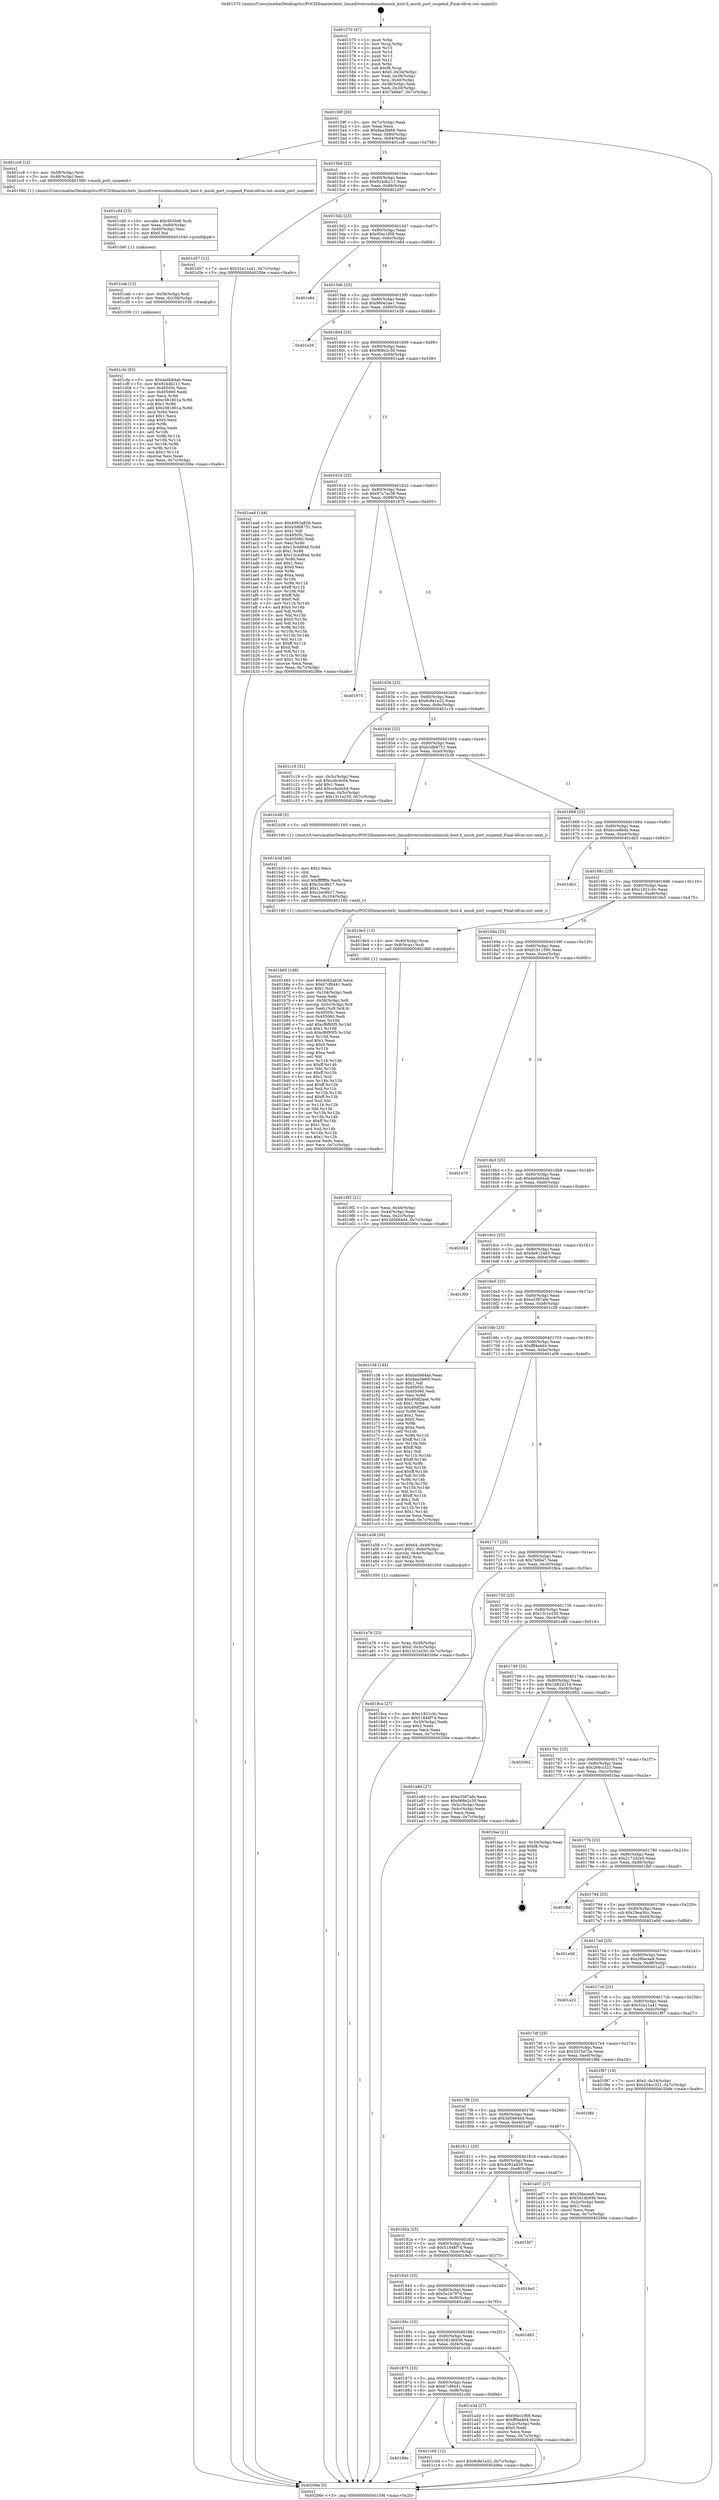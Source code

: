 digraph "0x401570" {
  label = "0x401570 (/mnt/c/Users/mathe/Desktop/tcc/POCII/binaries/extr_linuxdriversusbmusbmusb_host.h_musb_port_suspend_Final-ollvm.out::main(0))"
  labelloc = "t"
  node[shape=record]

  Entry [label="",width=0.3,height=0.3,shape=circle,fillcolor=black,style=filled]
  "0x40159f" [label="{
     0x40159f [26]\l
     | [instrs]\l
     &nbsp;&nbsp;0x40159f \<+3\>: mov -0x7c(%rbp),%eax\l
     &nbsp;&nbsp;0x4015a2 \<+2\>: mov %eax,%ecx\l
     &nbsp;&nbsp;0x4015a4 \<+6\>: sub $0x8aa3fe69,%ecx\l
     &nbsp;&nbsp;0x4015aa \<+3\>: mov %eax,-0x80(%rbp)\l
     &nbsp;&nbsp;0x4015ad \<+6\>: mov %ecx,-0x84(%rbp)\l
     &nbsp;&nbsp;0x4015b3 \<+6\>: je 0000000000401cc8 \<main+0x758\>\l
  }"]
  "0x401cc8" [label="{
     0x401cc8 [12]\l
     | [instrs]\l
     &nbsp;&nbsp;0x401cc8 \<+4\>: mov -0x58(%rbp),%rdi\l
     &nbsp;&nbsp;0x401ccc \<+3\>: mov -0x48(%rbp),%esi\l
     &nbsp;&nbsp;0x401ccf \<+5\>: call 0000000000401560 \<musb_port_suspend\>\l
     | [calls]\l
     &nbsp;&nbsp;0x401560 \{1\} (/mnt/c/Users/mathe/Desktop/tcc/POCII/binaries/extr_linuxdriversusbmusbmusb_host.h_musb_port_suspend_Final-ollvm.out::musb_port_suspend)\l
  }"]
  "0x4015b9" [label="{
     0x4015b9 [25]\l
     | [instrs]\l
     &nbsp;&nbsp;0x4015b9 \<+5\>: jmp 00000000004015be \<main+0x4e\>\l
     &nbsp;&nbsp;0x4015be \<+3\>: mov -0x80(%rbp),%eax\l
     &nbsp;&nbsp;0x4015c1 \<+5\>: sub $0x924db211,%eax\l
     &nbsp;&nbsp;0x4015c6 \<+6\>: mov %eax,-0x88(%rbp)\l
     &nbsp;&nbsp;0x4015cc \<+6\>: je 0000000000401d57 \<main+0x7e7\>\l
  }"]
  Exit [label="",width=0.3,height=0.3,shape=circle,fillcolor=black,style=filled,peripheries=2]
  "0x401d57" [label="{
     0x401d57 [12]\l
     | [instrs]\l
     &nbsp;&nbsp;0x401d57 \<+7\>: movl $0x32a11a41,-0x7c(%rbp)\l
     &nbsp;&nbsp;0x401d5e \<+5\>: jmp 000000000040206e \<main+0xafe\>\l
  }"]
  "0x4015d2" [label="{
     0x4015d2 [25]\l
     | [instrs]\l
     &nbsp;&nbsp;0x4015d2 \<+5\>: jmp 00000000004015d7 \<main+0x67\>\l
     &nbsp;&nbsp;0x4015d7 \<+3\>: mov -0x80(%rbp),%eax\l
     &nbsp;&nbsp;0x4015da \<+5\>: sub $0x95ec1f68,%eax\l
     &nbsp;&nbsp;0x4015df \<+6\>: mov %eax,-0x8c(%rbp)\l
     &nbsp;&nbsp;0x4015e5 \<+6\>: je 0000000000401e64 \<main+0x8f4\>\l
  }"]
  "0x401cfa" [label="{
     0x401cfa [93]\l
     | [instrs]\l
     &nbsp;&nbsp;0x401cfa \<+5\>: mov $0xda0b84ab,%eax\l
     &nbsp;&nbsp;0x401cff \<+5\>: mov $0x924db211,%esi\l
     &nbsp;&nbsp;0x401d04 \<+7\>: mov 0x40505c,%ecx\l
     &nbsp;&nbsp;0x401d0b \<+7\>: mov 0x405060,%edx\l
     &nbsp;&nbsp;0x401d12 \<+3\>: mov %ecx,%r8d\l
     &nbsp;&nbsp;0x401d15 \<+7\>: sub $0xc581801a,%r8d\l
     &nbsp;&nbsp;0x401d1c \<+4\>: sub $0x1,%r8d\l
     &nbsp;&nbsp;0x401d20 \<+7\>: add $0xc581801a,%r8d\l
     &nbsp;&nbsp;0x401d27 \<+4\>: imul %r8d,%ecx\l
     &nbsp;&nbsp;0x401d2b \<+3\>: and $0x1,%ecx\l
     &nbsp;&nbsp;0x401d2e \<+3\>: cmp $0x0,%ecx\l
     &nbsp;&nbsp;0x401d31 \<+4\>: sete %r9b\l
     &nbsp;&nbsp;0x401d35 \<+3\>: cmp $0xa,%edx\l
     &nbsp;&nbsp;0x401d38 \<+4\>: setl %r10b\l
     &nbsp;&nbsp;0x401d3c \<+3\>: mov %r9b,%r11b\l
     &nbsp;&nbsp;0x401d3f \<+3\>: and %r10b,%r11b\l
     &nbsp;&nbsp;0x401d42 \<+3\>: xor %r10b,%r9b\l
     &nbsp;&nbsp;0x401d45 \<+3\>: or %r9b,%r11b\l
     &nbsp;&nbsp;0x401d48 \<+4\>: test $0x1,%r11b\l
     &nbsp;&nbsp;0x401d4c \<+3\>: cmovne %esi,%eax\l
     &nbsp;&nbsp;0x401d4f \<+3\>: mov %eax,-0x7c(%rbp)\l
     &nbsp;&nbsp;0x401d52 \<+5\>: jmp 000000000040206e \<main+0xafe\>\l
  }"]
  "0x401e64" [label="{
     0x401e64\l
  }", style=dashed]
  "0x4015eb" [label="{
     0x4015eb [25]\l
     | [instrs]\l
     &nbsp;&nbsp;0x4015eb \<+5\>: jmp 00000000004015f0 \<main+0x80\>\l
     &nbsp;&nbsp;0x4015f0 \<+3\>: mov -0x80(%rbp),%eax\l
     &nbsp;&nbsp;0x4015f3 \<+5\>: sub $0x960e2ae1,%eax\l
     &nbsp;&nbsp;0x4015f8 \<+6\>: mov %eax,-0x90(%rbp)\l
     &nbsp;&nbsp;0x4015fe \<+6\>: je 0000000000401e26 \<main+0x8b6\>\l
  }"]
  "0x401ceb" [label="{
     0x401ceb [15]\l
     | [instrs]\l
     &nbsp;&nbsp;0x401ceb \<+4\>: mov -0x58(%rbp),%rdi\l
     &nbsp;&nbsp;0x401cef \<+6\>: mov %eax,-0x108(%rbp)\l
     &nbsp;&nbsp;0x401cf5 \<+5\>: call 0000000000401030 \<free@plt\>\l
     | [calls]\l
     &nbsp;&nbsp;0x401030 \{1\} (unknown)\l
  }"]
  "0x401e26" [label="{
     0x401e26\l
  }", style=dashed]
  "0x401604" [label="{
     0x401604 [25]\l
     | [instrs]\l
     &nbsp;&nbsp;0x401604 \<+5\>: jmp 0000000000401609 \<main+0x99\>\l
     &nbsp;&nbsp;0x401609 \<+3\>: mov -0x80(%rbp),%eax\l
     &nbsp;&nbsp;0x40160c \<+5\>: sub $0x968e2c30,%eax\l
     &nbsp;&nbsp;0x401611 \<+6\>: mov %eax,-0x94(%rbp)\l
     &nbsp;&nbsp;0x401617 \<+6\>: je 0000000000401aa8 \<main+0x538\>\l
  }"]
  "0x401cd4" [label="{
     0x401cd4 [23]\l
     | [instrs]\l
     &nbsp;&nbsp;0x401cd4 \<+10\>: movabs $0x4030d6,%rdi\l
     &nbsp;&nbsp;0x401cde \<+3\>: mov %eax,-0x60(%rbp)\l
     &nbsp;&nbsp;0x401ce1 \<+3\>: mov -0x60(%rbp),%esi\l
     &nbsp;&nbsp;0x401ce4 \<+2\>: mov $0x0,%al\l
     &nbsp;&nbsp;0x401ce6 \<+5\>: call 0000000000401040 \<printf@plt\>\l
     | [calls]\l
     &nbsp;&nbsp;0x401040 \{1\} (unknown)\l
  }"]
  "0x401aa8" [label="{
     0x401aa8 [144]\l
     | [instrs]\l
     &nbsp;&nbsp;0x401aa8 \<+5\>: mov $0x4092a828,%eax\l
     &nbsp;&nbsp;0x401aad \<+5\>: mov $0xb3db8751,%ecx\l
     &nbsp;&nbsp;0x401ab2 \<+2\>: mov $0x1,%dl\l
     &nbsp;&nbsp;0x401ab4 \<+7\>: mov 0x40505c,%esi\l
     &nbsp;&nbsp;0x401abb \<+7\>: mov 0x405060,%edi\l
     &nbsp;&nbsp;0x401ac2 \<+3\>: mov %esi,%r8d\l
     &nbsp;&nbsp;0x401ac5 \<+7\>: sub $0x13c4d94d,%r8d\l
     &nbsp;&nbsp;0x401acc \<+4\>: sub $0x1,%r8d\l
     &nbsp;&nbsp;0x401ad0 \<+7\>: add $0x13c4d94d,%r8d\l
     &nbsp;&nbsp;0x401ad7 \<+4\>: imul %r8d,%esi\l
     &nbsp;&nbsp;0x401adb \<+3\>: and $0x1,%esi\l
     &nbsp;&nbsp;0x401ade \<+3\>: cmp $0x0,%esi\l
     &nbsp;&nbsp;0x401ae1 \<+4\>: sete %r9b\l
     &nbsp;&nbsp;0x401ae5 \<+3\>: cmp $0xa,%edi\l
     &nbsp;&nbsp;0x401ae8 \<+4\>: setl %r10b\l
     &nbsp;&nbsp;0x401aec \<+3\>: mov %r9b,%r11b\l
     &nbsp;&nbsp;0x401aef \<+4\>: xor $0xff,%r11b\l
     &nbsp;&nbsp;0x401af3 \<+3\>: mov %r10b,%bl\l
     &nbsp;&nbsp;0x401af6 \<+3\>: xor $0xff,%bl\l
     &nbsp;&nbsp;0x401af9 \<+3\>: xor $0x0,%dl\l
     &nbsp;&nbsp;0x401afc \<+3\>: mov %r11b,%r14b\l
     &nbsp;&nbsp;0x401aff \<+4\>: and $0x0,%r14b\l
     &nbsp;&nbsp;0x401b03 \<+3\>: and %dl,%r9b\l
     &nbsp;&nbsp;0x401b06 \<+3\>: mov %bl,%r15b\l
     &nbsp;&nbsp;0x401b09 \<+4\>: and $0x0,%r15b\l
     &nbsp;&nbsp;0x401b0d \<+3\>: and %dl,%r10b\l
     &nbsp;&nbsp;0x401b10 \<+3\>: or %r9b,%r14b\l
     &nbsp;&nbsp;0x401b13 \<+3\>: or %r10b,%r15b\l
     &nbsp;&nbsp;0x401b16 \<+3\>: xor %r15b,%r14b\l
     &nbsp;&nbsp;0x401b19 \<+3\>: or %bl,%r11b\l
     &nbsp;&nbsp;0x401b1c \<+4\>: xor $0xff,%r11b\l
     &nbsp;&nbsp;0x401b20 \<+3\>: or $0x0,%dl\l
     &nbsp;&nbsp;0x401b23 \<+3\>: and %dl,%r11b\l
     &nbsp;&nbsp;0x401b26 \<+3\>: or %r11b,%r14b\l
     &nbsp;&nbsp;0x401b29 \<+4\>: test $0x1,%r14b\l
     &nbsp;&nbsp;0x401b2d \<+3\>: cmovne %ecx,%eax\l
     &nbsp;&nbsp;0x401b30 \<+3\>: mov %eax,-0x7c(%rbp)\l
     &nbsp;&nbsp;0x401b33 \<+5\>: jmp 000000000040206e \<main+0xafe\>\l
  }"]
  "0x40161d" [label="{
     0x40161d [25]\l
     | [instrs]\l
     &nbsp;&nbsp;0x40161d \<+5\>: jmp 0000000000401622 \<main+0xb2\>\l
     &nbsp;&nbsp;0x401622 \<+3\>: mov -0x80(%rbp),%eax\l
     &nbsp;&nbsp;0x401625 \<+5\>: sub $0x97e7ac38,%eax\l
     &nbsp;&nbsp;0x40162a \<+6\>: mov %eax,-0x98(%rbp)\l
     &nbsp;&nbsp;0x401630 \<+6\>: je 0000000000401975 \<main+0x405\>\l
  }"]
  "0x40188e" [label="{
     0x40188e\l
  }", style=dashed]
  "0x401975" [label="{
     0x401975\l
  }", style=dashed]
  "0x401636" [label="{
     0x401636 [25]\l
     | [instrs]\l
     &nbsp;&nbsp;0x401636 \<+5\>: jmp 000000000040163b \<main+0xcb\>\l
     &nbsp;&nbsp;0x40163b \<+3\>: mov -0x80(%rbp),%eax\l
     &nbsp;&nbsp;0x40163e \<+5\>: sub $0x9c9e1e22,%eax\l
     &nbsp;&nbsp;0x401643 \<+6\>: mov %eax,-0x9c(%rbp)\l
     &nbsp;&nbsp;0x401649 \<+6\>: je 0000000000401c19 \<main+0x6a9\>\l
  }"]
  "0x401c0d" [label="{
     0x401c0d [12]\l
     | [instrs]\l
     &nbsp;&nbsp;0x401c0d \<+7\>: movl $0x9c9e1e22,-0x7c(%rbp)\l
     &nbsp;&nbsp;0x401c14 \<+5\>: jmp 000000000040206e \<main+0xafe\>\l
  }"]
  "0x401c19" [label="{
     0x401c19 [31]\l
     | [instrs]\l
     &nbsp;&nbsp;0x401c19 \<+3\>: mov -0x5c(%rbp),%eax\l
     &nbsp;&nbsp;0x401c1c \<+5\>: sub $0xccbcdc64,%eax\l
     &nbsp;&nbsp;0x401c21 \<+3\>: add $0x1,%eax\l
     &nbsp;&nbsp;0x401c24 \<+5\>: add $0xccbcdc64,%eax\l
     &nbsp;&nbsp;0x401c29 \<+3\>: mov %eax,-0x5c(%rbp)\l
     &nbsp;&nbsp;0x401c2c \<+7\>: movl $0x13c1e250,-0x7c(%rbp)\l
     &nbsp;&nbsp;0x401c33 \<+5\>: jmp 000000000040206e \<main+0xafe\>\l
  }"]
  "0x40164f" [label="{
     0x40164f [25]\l
     | [instrs]\l
     &nbsp;&nbsp;0x40164f \<+5\>: jmp 0000000000401654 \<main+0xe4\>\l
     &nbsp;&nbsp;0x401654 \<+3\>: mov -0x80(%rbp),%eax\l
     &nbsp;&nbsp;0x401657 \<+5\>: sub $0xb3db8751,%eax\l
     &nbsp;&nbsp;0x40165c \<+6\>: mov %eax,-0xa0(%rbp)\l
     &nbsp;&nbsp;0x401662 \<+6\>: je 0000000000401b38 \<main+0x5c8\>\l
  }"]
  "0x401b65" [label="{
     0x401b65 [168]\l
     | [instrs]\l
     &nbsp;&nbsp;0x401b65 \<+5\>: mov $0x4092a828,%ecx\l
     &nbsp;&nbsp;0x401b6a \<+5\>: mov $0x67cf6441,%edx\l
     &nbsp;&nbsp;0x401b6f \<+3\>: mov $0x1,%sil\l
     &nbsp;&nbsp;0x401b72 \<+6\>: mov -0x104(%rbp),%edi\l
     &nbsp;&nbsp;0x401b78 \<+3\>: imul %eax,%edi\l
     &nbsp;&nbsp;0x401b7b \<+4\>: mov -0x58(%rbp),%r8\l
     &nbsp;&nbsp;0x401b7f \<+4\>: movslq -0x5c(%rbp),%r9\l
     &nbsp;&nbsp;0x401b83 \<+4\>: mov %edi,(%r8,%r9,4)\l
     &nbsp;&nbsp;0x401b87 \<+7\>: mov 0x40505c,%eax\l
     &nbsp;&nbsp;0x401b8e \<+7\>: mov 0x405060,%edi\l
     &nbsp;&nbsp;0x401b95 \<+3\>: mov %eax,%r10d\l
     &nbsp;&nbsp;0x401b98 \<+7\>: add $0xcf6f95f5,%r10d\l
     &nbsp;&nbsp;0x401b9f \<+4\>: sub $0x1,%r10d\l
     &nbsp;&nbsp;0x401ba3 \<+7\>: sub $0xcf6f95f5,%r10d\l
     &nbsp;&nbsp;0x401baa \<+4\>: imul %r10d,%eax\l
     &nbsp;&nbsp;0x401bae \<+3\>: and $0x1,%eax\l
     &nbsp;&nbsp;0x401bb1 \<+3\>: cmp $0x0,%eax\l
     &nbsp;&nbsp;0x401bb4 \<+4\>: sete %r11b\l
     &nbsp;&nbsp;0x401bb8 \<+3\>: cmp $0xa,%edi\l
     &nbsp;&nbsp;0x401bbb \<+3\>: setl %bl\l
     &nbsp;&nbsp;0x401bbe \<+3\>: mov %r11b,%r14b\l
     &nbsp;&nbsp;0x401bc1 \<+4\>: xor $0xff,%r14b\l
     &nbsp;&nbsp;0x401bc5 \<+3\>: mov %bl,%r15b\l
     &nbsp;&nbsp;0x401bc8 \<+4\>: xor $0xff,%r15b\l
     &nbsp;&nbsp;0x401bcc \<+4\>: xor $0x1,%sil\l
     &nbsp;&nbsp;0x401bd0 \<+3\>: mov %r14b,%r12b\l
     &nbsp;&nbsp;0x401bd3 \<+4\>: and $0xff,%r12b\l
     &nbsp;&nbsp;0x401bd7 \<+3\>: and %sil,%r11b\l
     &nbsp;&nbsp;0x401bda \<+3\>: mov %r15b,%r13b\l
     &nbsp;&nbsp;0x401bdd \<+4\>: and $0xff,%r13b\l
     &nbsp;&nbsp;0x401be1 \<+3\>: and %sil,%bl\l
     &nbsp;&nbsp;0x401be4 \<+3\>: or %r11b,%r12b\l
     &nbsp;&nbsp;0x401be7 \<+3\>: or %bl,%r13b\l
     &nbsp;&nbsp;0x401bea \<+3\>: xor %r13b,%r12b\l
     &nbsp;&nbsp;0x401bed \<+3\>: or %r15b,%r14b\l
     &nbsp;&nbsp;0x401bf0 \<+4\>: xor $0xff,%r14b\l
     &nbsp;&nbsp;0x401bf4 \<+4\>: or $0x1,%sil\l
     &nbsp;&nbsp;0x401bf8 \<+3\>: and %sil,%r14b\l
     &nbsp;&nbsp;0x401bfb \<+3\>: or %r14b,%r12b\l
     &nbsp;&nbsp;0x401bfe \<+4\>: test $0x1,%r12b\l
     &nbsp;&nbsp;0x401c02 \<+3\>: cmovne %edx,%ecx\l
     &nbsp;&nbsp;0x401c05 \<+3\>: mov %ecx,-0x7c(%rbp)\l
     &nbsp;&nbsp;0x401c08 \<+5\>: jmp 000000000040206e \<main+0xafe\>\l
  }"]
  "0x401b38" [label="{
     0x401b38 [5]\l
     | [instrs]\l
     &nbsp;&nbsp;0x401b38 \<+5\>: call 0000000000401160 \<next_i\>\l
     | [calls]\l
     &nbsp;&nbsp;0x401160 \{1\} (/mnt/c/Users/mathe/Desktop/tcc/POCII/binaries/extr_linuxdriversusbmusbmusb_host.h_musb_port_suspend_Final-ollvm.out::next_i)\l
  }"]
  "0x401668" [label="{
     0x401668 [25]\l
     | [instrs]\l
     &nbsp;&nbsp;0x401668 \<+5\>: jmp 000000000040166d \<main+0xfd\>\l
     &nbsp;&nbsp;0x40166d \<+3\>: mov -0x80(%rbp),%eax\l
     &nbsp;&nbsp;0x401670 \<+5\>: sub $0xbcce8bda,%eax\l
     &nbsp;&nbsp;0x401675 \<+6\>: mov %eax,-0xa4(%rbp)\l
     &nbsp;&nbsp;0x40167b \<+6\>: je 0000000000401db3 \<main+0x843\>\l
  }"]
  "0x401b3d" [label="{
     0x401b3d [40]\l
     | [instrs]\l
     &nbsp;&nbsp;0x401b3d \<+5\>: mov $0x2,%ecx\l
     &nbsp;&nbsp;0x401b42 \<+1\>: cltd\l
     &nbsp;&nbsp;0x401b43 \<+2\>: idiv %ecx\l
     &nbsp;&nbsp;0x401b45 \<+6\>: imul $0xfffffffe,%edx,%ecx\l
     &nbsp;&nbsp;0x401b4b \<+6\>: sub $0xc2ec8b17,%ecx\l
     &nbsp;&nbsp;0x401b51 \<+3\>: add $0x1,%ecx\l
     &nbsp;&nbsp;0x401b54 \<+6\>: add $0xc2ec8b17,%ecx\l
     &nbsp;&nbsp;0x401b5a \<+6\>: mov %ecx,-0x104(%rbp)\l
     &nbsp;&nbsp;0x401b60 \<+5\>: call 0000000000401160 \<next_i\>\l
     | [calls]\l
     &nbsp;&nbsp;0x401160 \{1\} (/mnt/c/Users/mathe/Desktop/tcc/POCII/binaries/extr_linuxdriversusbmusbmusb_host.h_musb_port_suspend_Final-ollvm.out::next_i)\l
  }"]
  "0x401db3" [label="{
     0x401db3\l
  }", style=dashed]
  "0x401681" [label="{
     0x401681 [25]\l
     | [instrs]\l
     &nbsp;&nbsp;0x401681 \<+5\>: jmp 0000000000401686 \<main+0x116\>\l
     &nbsp;&nbsp;0x401686 \<+3\>: mov -0x80(%rbp),%eax\l
     &nbsp;&nbsp;0x401689 \<+5\>: sub $0xc1821c0c,%eax\l
     &nbsp;&nbsp;0x40168e \<+6\>: mov %eax,-0xa8(%rbp)\l
     &nbsp;&nbsp;0x401694 \<+6\>: je 00000000004019e5 \<main+0x475\>\l
  }"]
  "0x401a76" [label="{
     0x401a76 [23]\l
     | [instrs]\l
     &nbsp;&nbsp;0x401a76 \<+4\>: mov %rax,-0x58(%rbp)\l
     &nbsp;&nbsp;0x401a7a \<+7\>: movl $0x0,-0x5c(%rbp)\l
     &nbsp;&nbsp;0x401a81 \<+7\>: movl $0x13c1e250,-0x7c(%rbp)\l
     &nbsp;&nbsp;0x401a88 \<+5\>: jmp 000000000040206e \<main+0xafe\>\l
  }"]
  "0x4019e5" [label="{
     0x4019e5 [13]\l
     | [instrs]\l
     &nbsp;&nbsp;0x4019e5 \<+4\>: mov -0x40(%rbp),%rax\l
     &nbsp;&nbsp;0x4019e9 \<+4\>: mov 0x8(%rax),%rdi\l
     &nbsp;&nbsp;0x4019ed \<+5\>: call 0000000000401060 \<atoi@plt\>\l
     | [calls]\l
     &nbsp;&nbsp;0x401060 \{1\} (unknown)\l
  }"]
  "0x40169a" [label="{
     0x40169a [25]\l
     | [instrs]\l
     &nbsp;&nbsp;0x40169a \<+5\>: jmp 000000000040169f \<main+0x12f\>\l
     &nbsp;&nbsp;0x40169f \<+3\>: mov -0x80(%rbp),%eax\l
     &nbsp;&nbsp;0x4016a2 \<+5\>: sub $0xd1b11590,%eax\l
     &nbsp;&nbsp;0x4016a7 \<+6\>: mov %eax,-0xac(%rbp)\l
     &nbsp;&nbsp;0x4016ad \<+6\>: je 0000000000401e70 \<main+0x900\>\l
  }"]
  "0x401875" [label="{
     0x401875 [25]\l
     | [instrs]\l
     &nbsp;&nbsp;0x401875 \<+5\>: jmp 000000000040187a \<main+0x30a\>\l
     &nbsp;&nbsp;0x40187a \<+3\>: mov -0x80(%rbp),%eax\l
     &nbsp;&nbsp;0x40187d \<+5\>: sub $0x67cf6441,%eax\l
     &nbsp;&nbsp;0x401882 \<+6\>: mov %eax,-0xf8(%rbp)\l
     &nbsp;&nbsp;0x401888 \<+6\>: je 0000000000401c0d \<main+0x69d\>\l
  }"]
  "0x401e70" [label="{
     0x401e70\l
  }", style=dashed]
  "0x4016b3" [label="{
     0x4016b3 [25]\l
     | [instrs]\l
     &nbsp;&nbsp;0x4016b3 \<+5\>: jmp 00000000004016b8 \<main+0x148\>\l
     &nbsp;&nbsp;0x4016b8 \<+3\>: mov -0x80(%rbp),%eax\l
     &nbsp;&nbsp;0x4016bb \<+5\>: sub $0xda0b84ab,%eax\l
     &nbsp;&nbsp;0x4016c0 \<+6\>: mov %eax,-0xb0(%rbp)\l
     &nbsp;&nbsp;0x4016c6 \<+6\>: je 0000000000402024 \<main+0xab4\>\l
  }"]
  "0x401a3d" [label="{
     0x401a3d [27]\l
     | [instrs]\l
     &nbsp;&nbsp;0x401a3d \<+5\>: mov $0x95ec1f68,%eax\l
     &nbsp;&nbsp;0x401a42 \<+5\>: mov $0xfff4e4d4,%ecx\l
     &nbsp;&nbsp;0x401a47 \<+3\>: mov -0x2c(%rbp),%edx\l
     &nbsp;&nbsp;0x401a4a \<+3\>: cmp $0x0,%edx\l
     &nbsp;&nbsp;0x401a4d \<+3\>: cmove %ecx,%eax\l
     &nbsp;&nbsp;0x401a50 \<+3\>: mov %eax,-0x7c(%rbp)\l
     &nbsp;&nbsp;0x401a53 \<+5\>: jmp 000000000040206e \<main+0xafe\>\l
  }"]
  "0x402024" [label="{
     0x402024\l
  }", style=dashed]
  "0x4016cc" [label="{
     0x4016cc [25]\l
     | [instrs]\l
     &nbsp;&nbsp;0x4016cc \<+5\>: jmp 00000000004016d1 \<main+0x161\>\l
     &nbsp;&nbsp;0x4016d1 \<+3\>: mov -0x80(%rbp),%eax\l
     &nbsp;&nbsp;0x4016d4 \<+5\>: sub $0xde612463,%eax\l
     &nbsp;&nbsp;0x4016d9 \<+6\>: mov %eax,-0xb4(%rbp)\l
     &nbsp;&nbsp;0x4016df \<+6\>: je 0000000000401f00 \<main+0x990\>\l
  }"]
  "0x40185c" [label="{
     0x40185c [25]\l
     | [instrs]\l
     &nbsp;&nbsp;0x40185c \<+5\>: jmp 0000000000401861 \<main+0x2f1\>\l
     &nbsp;&nbsp;0x401861 \<+3\>: mov -0x80(%rbp),%eax\l
     &nbsp;&nbsp;0x401864 \<+5\>: sub $0x5d1db936,%eax\l
     &nbsp;&nbsp;0x401869 \<+6\>: mov %eax,-0xf4(%rbp)\l
     &nbsp;&nbsp;0x40186f \<+6\>: je 0000000000401a3d \<main+0x4cd\>\l
  }"]
  "0x401f00" [label="{
     0x401f00\l
  }", style=dashed]
  "0x4016e5" [label="{
     0x4016e5 [25]\l
     | [instrs]\l
     &nbsp;&nbsp;0x4016e5 \<+5\>: jmp 00000000004016ea \<main+0x17a\>\l
     &nbsp;&nbsp;0x4016ea \<+3\>: mov -0x80(%rbp),%eax\l
     &nbsp;&nbsp;0x4016ed \<+5\>: sub $0xe3387afe,%eax\l
     &nbsp;&nbsp;0x4016f2 \<+6\>: mov %eax,-0xb8(%rbp)\l
     &nbsp;&nbsp;0x4016f8 \<+6\>: je 0000000000401c38 \<main+0x6c8\>\l
  }"]
  "0x401d63" [label="{
     0x401d63\l
  }", style=dashed]
  "0x401c38" [label="{
     0x401c38 [144]\l
     | [instrs]\l
     &nbsp;&nbsp;0x401c38 \<+5\>: mov $0xda0b84ab,%eax\l
     &nbsp;&nbsp;0x401c3d \<+5\>: mov $0x8aa3fe69,%ecx\l
     &nbsp;&nbsp;0x401c42 \<+2\>: mov $0x1,%dl\l
     &nbsp;&nbsp;0x401c44 \<+7\>: mov 0x40505c,%esi\l
     &nbsp;&nbsp;0x401c4b \<+7\>: mov 0x405060,%edi\l
     &nbsp;&nbsp;0x401c52 \<+3\>: mov %esi,%r8d\l
     &nbsp;&nbsp;0x401c55 \<+7\>: add $0xd0df2aeb,%r8d\l
     &nbsp;&nbsp;0x401c5c \<+4\>: sub $0x1,%r8d\l
     &nbsp;&nbsp;0x401c60 \<+7\>: sub $0xd0df2aeb,%r8d\l
     &nbsp;&nbsp;0x401c67 \<+4\>: imul %r8d,%esi\l
     &nbsp;&nbsp;0x401c6b \<+3\>: and $0x1,%esi\l
     &nbsp;&nbsp;0x401c6e \<+3\>: cmp $0x0,%esi\l
     &nbsp;&nbsp;0x401c71 \<+4\>: sete %r9b\l
     &nbsp;&nbsp;0x401c75 \<+3\>: cmp $0xa,%edi\l
     &nbsp;&nbsp;0x401c78 \<+4\>: setl %r10b\l
     &nbsp;&nbsp;0x401c7c \<+3\>: mov %r9b,%r11b\l
     &nbsp;&nbsp;0x401c7f \<+4\>: xor $0xff,%r11b\l
     &nbsp;&nbsp;0x401c83 \<+3\>: mov %r10b,%bl\l
     &nbsp;&nbsp;0x401c86 \<+3\>: xor $0xff,%bl\l
     &nbsp;&nbsp;0x401c89 \<+3\>: xor $0x1,%dl\l
     &nbsp;&nbsp;0x401c8c \<+3\>: mov %r11b,%r14b\l
     &nbsp;&nbsp;0x401c8f \<+4\>: and $0xff,%r14b\l
     &nbsp;&nbsp;0x401c93 \<+3\>: and %dl,%r9b\l
     &nbsp;&nbsp;0x401c96 \<+3\>: mov %bl,%r15b\l
     &nbsp;&nbsp;0x401c99 \<+4\>: and $0xff,%r15b\l
     &nbsp;&nbsp;0x401c9d \<+3\>: and %dl,%r10b\l
     &nbsp;&nbsp;0x401ca0 \<+3\>: or %r9b,%r14b\l
     &nbsp;&nbsp;0x401ca3 \<+3\>: or %r10b,%r15b\l
     &nbsp;&nbsp;0x401ca6 \<+3\>: xor %r15b,%r14b\l
     &nbsp;&nbsp;0x401ca9 \<+3\>: or %bl,%r11b\l
     &nbsp;&nbsp;0x401cac \<+4\>: xor $0xff,%r11b\l
     &nbsp;&nbsp;0x401cb0 \<+3\>: or $0x1,%dl\l
     &nbsp;&nbsp;0x401cb3 \<+3\>: and %dl,%r11b\l
     &nbsp;&nbsp;0x401cb6 \<+3\>: or %r11b,%r14b\l
     &nbsp;&nbsp;0x401cb9 \<+4\>: test $0x1,%r14b\l
     &nbsp;&nbsp;0x401cbd \<+3\>: cmovne %ecx,%eax\l
     &nbsp;&nbsp;0x401cc0 \<+3\>: mov %eax,-0x7c(%rbp)\l
     &nbsp;&nbsp;0x401cc3 \<+5\>: jmp 000000000040206e \<main+0xafe\>\l
  }"]
  "0x4016fe" [label="{
     0x4016fe [25]\l
     | [instrs]\l
     &nbsp;&nbsp;0x4016fe \<+5\>: jmp 0000000000401703 \<main+0x193\>\l
     &nbsp;&nbsp;0x401703 \<+3\>: mov -0x80(%rbp),%eax\l
     &nbsp;&nbsp;0x401706 \<+5\>: sub $0xfff4e4d4,%eax\l
     &nbsp;&nbsp;0x40170b \<+6\>: mov %eax,-0xbc(%rbp)\l
     &nbsp;&nbsp;0x401711 \<+6\>: je 0000000000401a58 \<main+0x4e8\>\l
  }"]
  "0x401843" [label="{
     0x401843 [25]\l
     | [instrs]\l
     &nbsp;&nbsp;0x401843 \<+5\>: jmp 0000000000401848 \<main+0x2d8\>\l
     &nbsp;&nbsp;0x401848 \<+3\>: mov -0x80(%rbp),%eax\l
     &nbsp;&nbsp;0x40184b \<+5\>: sub $0x5a1b7970,%eax\l
     &nbsp;&nbsp;0x401850 \<+6\>: mov %eax,-0xf0(%rbp)\l
     &nbsp;&nbsp;0x401856 \<+6\>: je 0000000000401d63 \<main+0x7f3\>\l
  }"]
  "0x401a58" [label="{
     0x401a58 [30]\l
     | [instrs]\l
     &nbsp;&nbsp;0x401a58 \<+7\>: movl $0x64,-0x48(%rbp)\l
     &nbsp;&nbsp;0x401a5f \<+7\>: movl $0x1,-0x4c(%rbp)\l
     &nbsp;&nbsp;0x401a66 \<+4\>: movslq -0x4c(%rbp),%rax\l
     &nbsp;&nbsp;0x401a6a \<+4\>: shl $0x2,%rax\l
     &nbsp;&nbsp;0x401a6e \<+3\>: mov %rax,%rdi\l
     &nbsp;&nbsp;0x401a71 \<+5\>: call 0000000000401050 \<malloc@plt\>\l
     | [calls]\l
     &nbsp;&nbsp;0x401050 \{1\} (unknown)\l
  }"]
  "0x401717" [label="{
     0x401717 [25]\l
     | [instrs]\l
     &nbsp;&nbsp;0x401717 \<+5\>: jmp 000000000040171c \<main+0x1ac\>\l
     &nbsp;&nbsp;0x40171c \<+3\>: mov -0x80(%rbp),%eax\l
     &nbsp;&nbsp;0x40171f \<+5\>: sub $0x7b6be7,%eax\l
     &nbsp;&nbsp;0x401724 \<+6\>: mov %eax,-0xc0(%rbp)\l
     &nbsp;&nbsp;0x40172a \<+6\>: je 00000000004018ca \<main+0x35a\>\l
  }"]
  "0x4018e5" [label="{
     0x4018e5\l
  }", style=dashed]
  "0x4018ca" [label="{
     0x4018ca [27]\l
     | [instrs]\l
     &nbsp;&nbsp;0x4018ca \<+5\>: mov $0xc1821c0c,%eax\l
     &nbsp;&nbsp;0x4018cf \<+5\>: mov $0x51848f74,%ecx\l
     &nbsp;&nbsp;0x4018d4 \<+3\>: mov -0x30(%rbp),%edx\l
     &nbsp;&nbsp;0x4018d7 \<+3\>: cmp $0x2,%edx\l
     &nbsp;&nbsp;0x4018da \<+3\>: cmovne %ecx,%eax\l
     &nbsp;&nbsp;0x4018dd \<+3\>: mov %eax,-0x7c(%rbp)\l
     &nbsp;&nbsp;0x4018e0 \<+5\>: jmp 000000000040206e \<main+0xafe\>\l
  }"]
  "0x401730" [label="{
     0x401730 [25]\l
     | [instrs]\l
     &nbsp;&nbsp;0x401730 \<+5\>: jmp 0000000000401735 \<main+0x1c5\>\l
     &nbsp;&nbsp;0x401735 \<+3\>: mov -0x80(%rbp),%eax\l
     &nbsp;&nbsp;0x401738 \<+5\>: sub $0x13c1e250,%eax\l
     &nbsp;&nbsp;0x40173d \<+6\>: mov %eax,-0xc4(%rbp)\l
     &nbsp;&nbsp;0x401743 \<+6\>: je 0000000000401a8d \<main+0x51d\>\l
  }"]
  "0x40206e" [label="{
     0x40206e [5]\l
     | [instrs]\l
     &nbsp;&nbsp;0x40206e \<+5\>: jmp 000000000040159f \<main+0x2f\>\l
  }"]
  "0x401570" [label="{
     0x401570 [47]\l
     | [instrs]\l
     &nbsp;&nbsp;0x401570 \<+1\>: push %rbp\l
     &nbsp;&nbsp;0x401571 \<+3\>: mov %rsp,%rbp\l
     &nbsp;&nbsp;0x401574 \<+2\>: push %r15\l
     &nbsp;&nbsp;0x401576 \<+2\>: push %r14\l
     &nbsp;&nbsp;0x401578 \<+2\>: push %r13\l
     &nbsp;&nbsp;0x40157a \<+2\>: push %r12\l
     &nbsp;&nbsp;0x40157c \<+1\>: push %rbx\l
     &nbsp;&nbsp;0x40157d \<+7\>: sub $0xf8,%rsp\l
     &nbsp;&nbsp;0x401584 \<+7\>: movl $0x0,-0x34(%rbp)\l
     &nbsp;&nbsp;0x40158b \<+3\>: mov %edi,-0x38(%rbp)\l
     &nbsp;&nbsp;0x40158e \<+4\>: mov %rsi,-0x40(%rbp)\l
     &nbsp;&nbsp;0x401592 \<+3\>: mov -0x38(%rbp),%edi\l
     &nbsp;&nbsp;0x401595 \<+3\>: mov %edi,-0x30(%rbp)\l
     &nbsp;&nbsp;0x401598 \<+7\>: movl $0x7b6be7,-0x7c(%rbp)\l
  }"]
  "0x4019f2" [label="{
     0x4019f2 [21]\l
     | [instrs]\l
     &nbsp;&nbsp;0x4019f2 \<+3\>: mov %eax,-0x44(%rbp)\l
     &nbsp;&nbsp;0x4019f5 \<+3\>: mov -0x44(%rbp),%eax\l
     &nbsp;&nbsp;0x4019f8 \<+3\>: mov %eax,-0x2c(%rbp)\l
     &nbsp;&nbsp;0x4019fb \<+7\>: movl $0x3d5664d4,-0x7c(%rbp)\l
     &nbsp;&nbsp;0x401a02 \<+5\>: jmp 000000000040206e \<main+0xafe\>\l
  }"]
  "0x40182a" [label="{
     0x40182a [25]\l
     | [instrs]\l
     &nbsp;&nbsp;0x40182a \<+5\>: jmp 000000000040182f \<main+0x2bf\>\l
     &nbsp;&nbsp;0x40182f \<+3\>: mov -0x80(%rbp),%eax\l
     &nbsp;&nbsp;0x401832 \<+5\>: sub $0x51848f74,%eax\l
     &nbsp;&nbsp;0x401837 \<+6\>: mov %eax,-0xec(%rbp)\l
     &nbsp;&nbsp;0x40183d \<+6\>: je 00000000004018e5 \<main+0x375\>\l
  }"]
  "0x401a8d" [label="{
     0x401a8d [27]\l
     | [instrs]\l
     &nbsp;&nbsp;0x401a8d \<+5\>: mov $0xe3387afe,%eax\l
     &nbsp;&nbsp;0x401a92 \<+5\>: mov $0x968e2c30,%ecx\l
     &nbsp;&nbsp;0x401a97 \<+3\>: mov -0x5c(%rbp),%edx\l
     &nbsp;&nbsp;0x401a9a \<+3\>: cmp -0x4c(%rbp),%edx\l
     &nbsp;&nbsp;0x401a9d \<+3\>: cmovl %ecx,%eax\l
     &nbsp;&nbsp;0x401aa0 \<+3\>: mov %eax,-0x7c(%rbp)\l
     &nbsp;&nbsp;0x401aa3 \<+5\>: jmp 000000000040206e \<main+0xafe\>\l
  }"]
  "0x401749" [label="{
     0x401749 [25]\l
     | [instrs]\l
     &nbsp;&nbsp;0x401749 \<+5\>: jmp 000000000040174e \<main+0x1de\>\l
     &nbsp;&nbsp;0x40174e \<+3\>: mov -0x80(%rbp),%eax\l
     &nbsp;&nbsp;0x401751 \<+5\>: sub $0x1b82d154,%eax\l
     &nbsp;&nbsp;0x401756 \<+6\>: mov %eax,-0xc8(%rbp)\l
     &nbsp;&nbsp;0x40175c \<+6\>: je 0000000000402062 \<main+0xaf2\>\l
  }"]
  "0x401fd7" [label="{
     0x401fd7\l
  }", style=dashed]
  "0x402062" [label="{
     0x402062\l
  }", style=dashed]
  "0x401762" [label="{
     0x401762 [25]\l
     | [instrs]\l
     &nbsp;&nbsp;0x401762 \<+5\>: jmp 0000000000401767 \<main+0x1f7\>\l
     &nbsp;&nbsp;0x401767 \<+3\>: mov -0x80(%rbp),%eax\l
     &nbsp;&nbsp;0x40176a \<+5\>: sub $0x204cc321,%eax\l
     &nbsp;&nbsp;0x40176f \<+6\>: mov %eax,-0xcc(%rbp)\l
     &nbsp;&nbsp;0x401775 \<+6\>: je 0000000000401faa \<main+0xa3a\>\l
  }"]
  "0x401811" [label="{
     0x401811 [25]\l
     | [instrs]\l
     &nbsp;&nbsp;0x401811 \<+5\>: jmp 0000000000401816 \<main+0x2a6\>\l
     &nbsp;&nbsp;0x401816 \<+3\>: mov -0x80(%rbp),%eax\l
     &nbsp;&nbsp;0x401819 \<+5\>: sub $0x4092a828,%eax\l
     &nbsp;&nbsp;0x40181e \<+6\>: mov %eax,-0xe8(%rbp)\l
     &nbsp;&nbsp;0x401824 \<+6\>: je 0000000000401fd7 \<main+0xa67\>\l
  }"]
  "0x401faa" [label="{
     0x401faa [21]\l
     | [instrs]\l
     &nbsp;&nbsp;0x401faa \<+3\>: mov -0x34(%rbp),%eax\l
     &nbsp;&nbsp;0x401fad \<+7\>: add $0xf8,%rsp\l
     &nbsp;&nbsp;0x401fb4 \<+1\>: pop %rbx\l
     &nbsp;&nbsp;0x401fb5 \<+2\>: pop %r12\l
     &nbsp;&nbsp;0x401fb7 \<+2\>: pop %r13\l
     &nbsp;&nbsp;0x401fb9 \<+2\>: pop %r14\l
     &nbsp;&nbsp;0x401fbb \<+2\>: pop %r15\l
     &nbsp;&nbsp;0x401fbd \<+1\>: pop %rbp\l
     &nbsp;&nbsp;0x401fbe \<+1\>: ret\l
  }"]
  "0x40177b" [label="{
     0x40177b [25]\l
     | [instrs]\l
     &nbsp;&nbsp;0x40177b \<+5\>: jmp 0000000000401780 \<main+0x210\>\l
     &nbsp;&nbsp;0x401780 \<+3\>: mov -0x80(%rbp),%eax\l
     &nbsp;&nbsp;0x401783 \<+5\>: sub $0x2172d2e0,%eax\l
     &nbsp;&nbsp;0x401788 \<+6\>: mov %eax,-0xd0(%rbp)\l
     &nbsp;&nbsp;0x40178e \<+6\>: je 0000000000401fbf \<main+0xa4f\>\l
  }"]
  "0x401a07" [label="{
     0x401a07 [27]\l
     | [instrs]\l
     &nbsp;&nbsp;0x401a07 \<+5\>: mov $0x2fdacaa9,%eax\l
     &nbsp;&nbsp;0x401a0c \<+5\>: mov $0x5d1db936,%ecx\l
     &nbsp;&nbsp;0x401a11 \<+3\>: mov -0x2c(%rbp),%edx\l
     &nbsp;&nbsp;0x401a14 \<+3\>: cmp $0x1,%edx\l
     &nbsp;&nbsp;0x401a17 \<+3\>: cmovl %ecx,%eax\l
     &nbsp;&nbsp;0x401a1a \<+3\>: mov %eax,-0x7c(%rbp)\l
     &nbsp;&nbsp;0x401a1d \<+5\>: jmp 000000000040206e \<main+0xafe\>\l
  }"]
  "0x401fbf" [label="{
     0x401fbf\l
  }", style=dashed]
  "0x401794" [label="{
     0x401794 [25]\l
     | [instrs]\l
     &nbsp;&nbsp;0x401794 \<+5\>: jmp 0000000000401799 \<main+0x229\>\l
     &nbsp;&nbsp;0x401799 \<+3\>: mov -0x80(%rbp),%eax\l
     &nbsp;&nbsp;0x40179c \<+5\>: sub $0x29ea5fcc,%eax\l
     &nbsp;&nbsp;0x4017a1 \<+6\>: mov %eax,-0xd4(%rbp)\l
     &nbsp;&nbsp;0x4017a7 \<+6\>: je 0000000000401e0d \<main+0x89d\>\l
  }"]
  "0x4017f8" [label="{
     0x4017f8 [25]\l
     | [instrs]\l
     &nbsp;&nbsp;0x4017f8 \<+5\>: jmp 00000000004017fd \<main+0x28d\>\l
     &nbsp;&nbsp;0x4017fd \<+3\>: mov -0x80(%rbp),%eax\l
     &nbsp;&nbsp;0x401800 \<+5\>: sub $0x3d5664d4,%eax\l
     &nbsp;&nbsp;0x401805 \<+6\>: mov %eax,-0xe4(%rbp)\l
     &nbsp;&nbsp;0x40180b \<+6\>: je 0000000000401a07 \<main+0x497\>\l
  }"]
  "0x401e0d" [label="{
     0x401e0d\l
  }", style=dashed]
  "0x4017ad" [label="{
     0x4017ad [25]\l
     | [instrs]\l
     &nbsp;&nbsp;0x4017ad \<+5\>: jmp 00000000004017b2 \<main+0x242\>\l
     &nbsp;&nbsp;0x4017b2 \<+3\>: mov -0x80(%rbp),%eax\l
     &nbsp;&nbsp;0x4017b5 \<+5\>: sub $0x2fdacaa9,%eax\l
     &nbsp;&nbsp;0x4017ba \<+6\>: mov %eax,-0xd8(%rbp)\l
     &nbsp;&nbsp;0x4017c0 \<+6\>: je 0000000000401a22 \<main+0x4b2\>\l
  }"]
  "0x401f8b" [label="{
     0x401f8b\l
  }", style=dashed]
  "0x401a22" [label="{
     0x401a22\l
  }", style=dashed]
  "0x4017c6" [label="{
     0x4017c6 [25]\l
     | [instrs]\l
     &nbsp;&nbsp;0x4017c6 \<+5\>: jmp 00000000004017cb \<main+0x25b\>\l
     &nbsp;&nbsp;0x4017cb \<+3\>: mov -0x80(%rbp),%eax\l
     &nbsp;&nbsp;0x4017ce \<+5\>: sub $0x32a11a41,%eax\l
     &nbsp;&nbsp;0x4017d3 \<+6\>: mov %eax,-0xdc(%rbp)\l
     &nbsp;&nbsp;0x4017d9 \<+6\>: je 0000000000401f97 \<main+0xa27\>\l
  }"]
  "0x4017df" [label="{
     0x4017df [25]\l
     | [instrs]\l
     &nbsp;&nbsp;0x4017df \<+5\>: jmp 00000000004017e4 \<main+0x274\>\l
     &nbsp;&nbsp;0x4017e4 \<+3\>: mov -0x80(%rbp),%eax\l
     &nbsp;&nbsp;0x4017e7 \<+5\>: sub $0x3525e72e,%eax\l
     &nbsp;&nbsp;0x4017ec \<+6\>: mov %eax,-0xe0(%rbp)\l
     &nbsp;&nbsp;0x4017f2 \<+6\>: je 0000000000401f8b \<main+0xa1b\>\l
  }"]
  "0x401f97" [label="{
     0x401f97 [19]\l
     | [instrs]\l
     &nbsp;&nbsp;0x401f97 \<+7\>: movl $0x0,-0x34(%rbp)\l
     &nbsp;&nbsp;0x401f9e \<+7\>: movl $0x204cc321,-0x7c(%rbp)\l
     &nbsp;&nbsp;0x401fa5 \<+5\>: jmp 000000000040206e \<main+0xafe\>\l
  }"]
  Entry -> "0x401570" [label=" 1"]
  "0x40159f" -> "0x401cc8" [label=" 1"]
  "0x40159f" -> "0x4015b9" [label=" 15"]
  "0x401faa" -> Exit [label=" 1"]
  "0x4015b9" -> "0x401d57" [label=" 1"]
  "0x4015b9" -> "0x4015d2" [label=" 14"]
  "0x401f97" -> "0x40206e" [label=" 1"]
  "0x4015d2" -> "0x401e64" [label=" 0"]
  "0x4015d2" -> "0x4015eb" [label=" 14"]
  "0x401d57" -> "0x40206e" [label=" 1"]
  "0x4015eb" -> "0x401e26" [label=" 0"]
  "0x4015eb" -> "0x401604" [label=" 14"]
  "0x401cfa" -> "0x40206e" [label=" 1"]
  "0x401604" -> "0x401aa8" [label=" 1"]
  "0x401604" -> "0x40161d" [label=" 13"]
  "0x401ceb" -> "0x401cfa" [label=" 1"]
  "0x40161d" -> "0x401975" [label=" 0"]
  "0x40161d" -> "0x401636" [label=" 13"]
  "0x401cd4" -> "0x401ceb" [label=" 1"]
  "0x401636" -> "0x401c19" [label=" 1"]
  "0x401636" -> "0x40164f" [label=" 12"]
  "0x401cc8" -> "0x401cd4" [label=" 1"]
  "0x40164f" -> "0x401b38" [label=" 1"]
  "0x40164f" -> "0x401668" [label=" 11"]
  "0x401c19" -> "0x40206e" [label=" 1"]
  "0x401668" -> "0x401db3" [label=" 0"]
  "0x401668" -> "0x401681" [label=" 11"]
  "0x401c0d" -> "0x40206e" [label=" 1"]
  "0x401681" -> "0x4019e5" [label=" 1"]
  "0x401681" -> "0x40169a" [label=" 10"]
  "0x401875" -> "0x40188e" [label=" 0"]
  "0x40169a" -> "0x401e70" [label=" 0"]
  "0x40169a" -> "0x4016b3" [label=" 10"]
  "0x401875" -> "0x401c0d" [label=" 1"]
  "0x4016b3" -> "0x402024" [label=" 0"]
  "0x4016b3" -> "0x4016cc" [label=" 10"]
  "0x401c38" -> "0x40206e" [label=" 1"]
  "0x4016cc" -> "0x401f00" [label=" 0"]
  "0x4016cc" -> "0x4016e5" [label=" 10"]
  "0x401b3d" -> "0x401b65" [label=" 1"]
  "0x4016e5" -> "0x401c38" [label=" 1"]
  "0x4016e5" -> "0x4016fe" [label=" 9"]
  "0x401b38" -> "0x401b3d" [label=" 1"]
  "0x4016fe" -> "0x401a58" [label=" 1"]
  "0x4016fe" -> "0x401717" [label=" 8"]
  "0x401a8d" -> "0x40206e" [label=" 2"]
  "0x401717" -> "0x4018ca" [label=" 1"]
  "0x401717" -> "0x401730" [label=" 7"]
  "0x4018ca" -> "0x40206e" [label=" 1"]
  "0x401570" -> "0x40159f" [label=" 1"]
  "0x40206e" -> "0x40159f" [label=" 15"]
  "0x4019e5" -> "0x4019f2" [label=" 1"]
  "0x4019f2" -> "0x40206e" [label=" 1"]
  "0x401a76" -> "0x40206e" [label=" 1"]
  "0x401730" -> "0x401a8d" [label=" 2"]
  "0x401730" -> "0x401749" [label=" 5"]
  "0x401a3d" -> "0x40206e" [label=" 1"]
  "0x401749" -> "0x402062" [label=" 0"]
  "0x401749" -> "0x401762" [label=" 5"]
  "0x40185c" -> "0x401875" [label=" 1"]
  "0x401762" -> "0x401faa" [label=" 1"]
  "0x401762" -> "0x40177b" [label=" 4"]
  "0x401b65" -> "0x40206e" [label=" 1"]
  "0x40177b" -> "0x401fbf" [label=" 0"]
  "0x40177b" -> "0x401794" [label=" 4"]
  "0x401843" -> "0x40185c" [label=" 2"]
  "0x401794" -> "0x401e0d" [label=" 0"]
  "0x401794" -> "0x4017ad" [label=" 4"]
  "0x401aa8" -> "0x40206e" [label=" 1"]
  "0x4017ad" -> "0x401a22" [label=" 0"]
  "0x4017ad" -> "0x4017c6" [label=" 4"]
  "0x40182a" -> "0x401843" [label=" 2"]
  "0x4017c6" -> "0x401f97" [label=" 1"]
  "0x4017c6" -> "0x4017df" [label=" 3"]
  "0x40182a" -> "0x4018e5" [label=" 0"]
  "0x4017df" -> "0x401f8b" [label=" 0"]
  "0x4017df" -> "0x4017f8" [label=" 3"]
  "0x401843" -> "0x401d63" [label=" 0"]
  "0x4017f8" -> "0x401a07" [label=" 1"]
  "0x4017f8" -> "0x401811" [label=" 2"]
  "0x401a07" -> "0x40206e" [label=" 1"]
  "0x40185c" -> "0x401a3d" [label=" 1"]
  "0x401811" -> "0x401fd7" [label=" 0"]
  "0x401811" -> "0x40182a" [label=" 2"]
  "0x401a58" -> "0x401a76" [label=" 1"]
}
